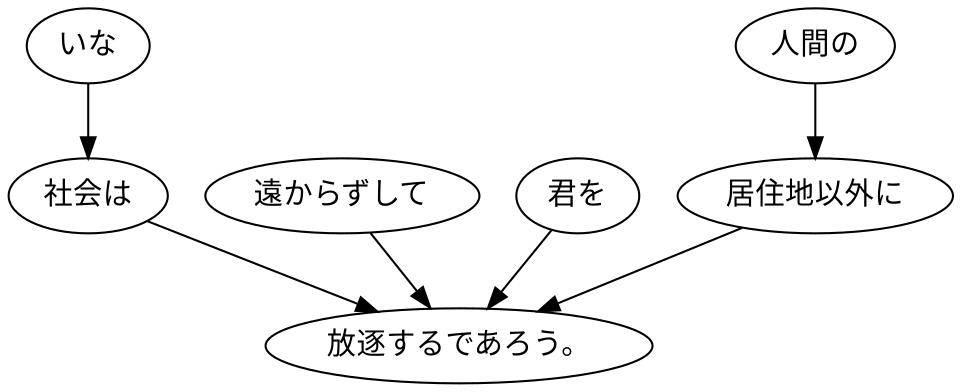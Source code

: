digraph graph7412 {
	node0 [label="いな"];
	node1 [label="社会は"];
	node2 [label="遠からずして"];
	node3 [label="君を"];
	node4 [label="人間の"];
	node5 [label="居住地以外に"];
	node6 [label="放逐するであろう。"];
	node0 -> node1;
	node1 -> node6;
	node2 -> node6;
	node3 -> node6;
	node4 -> node5;
	node5 -> node6;
}
